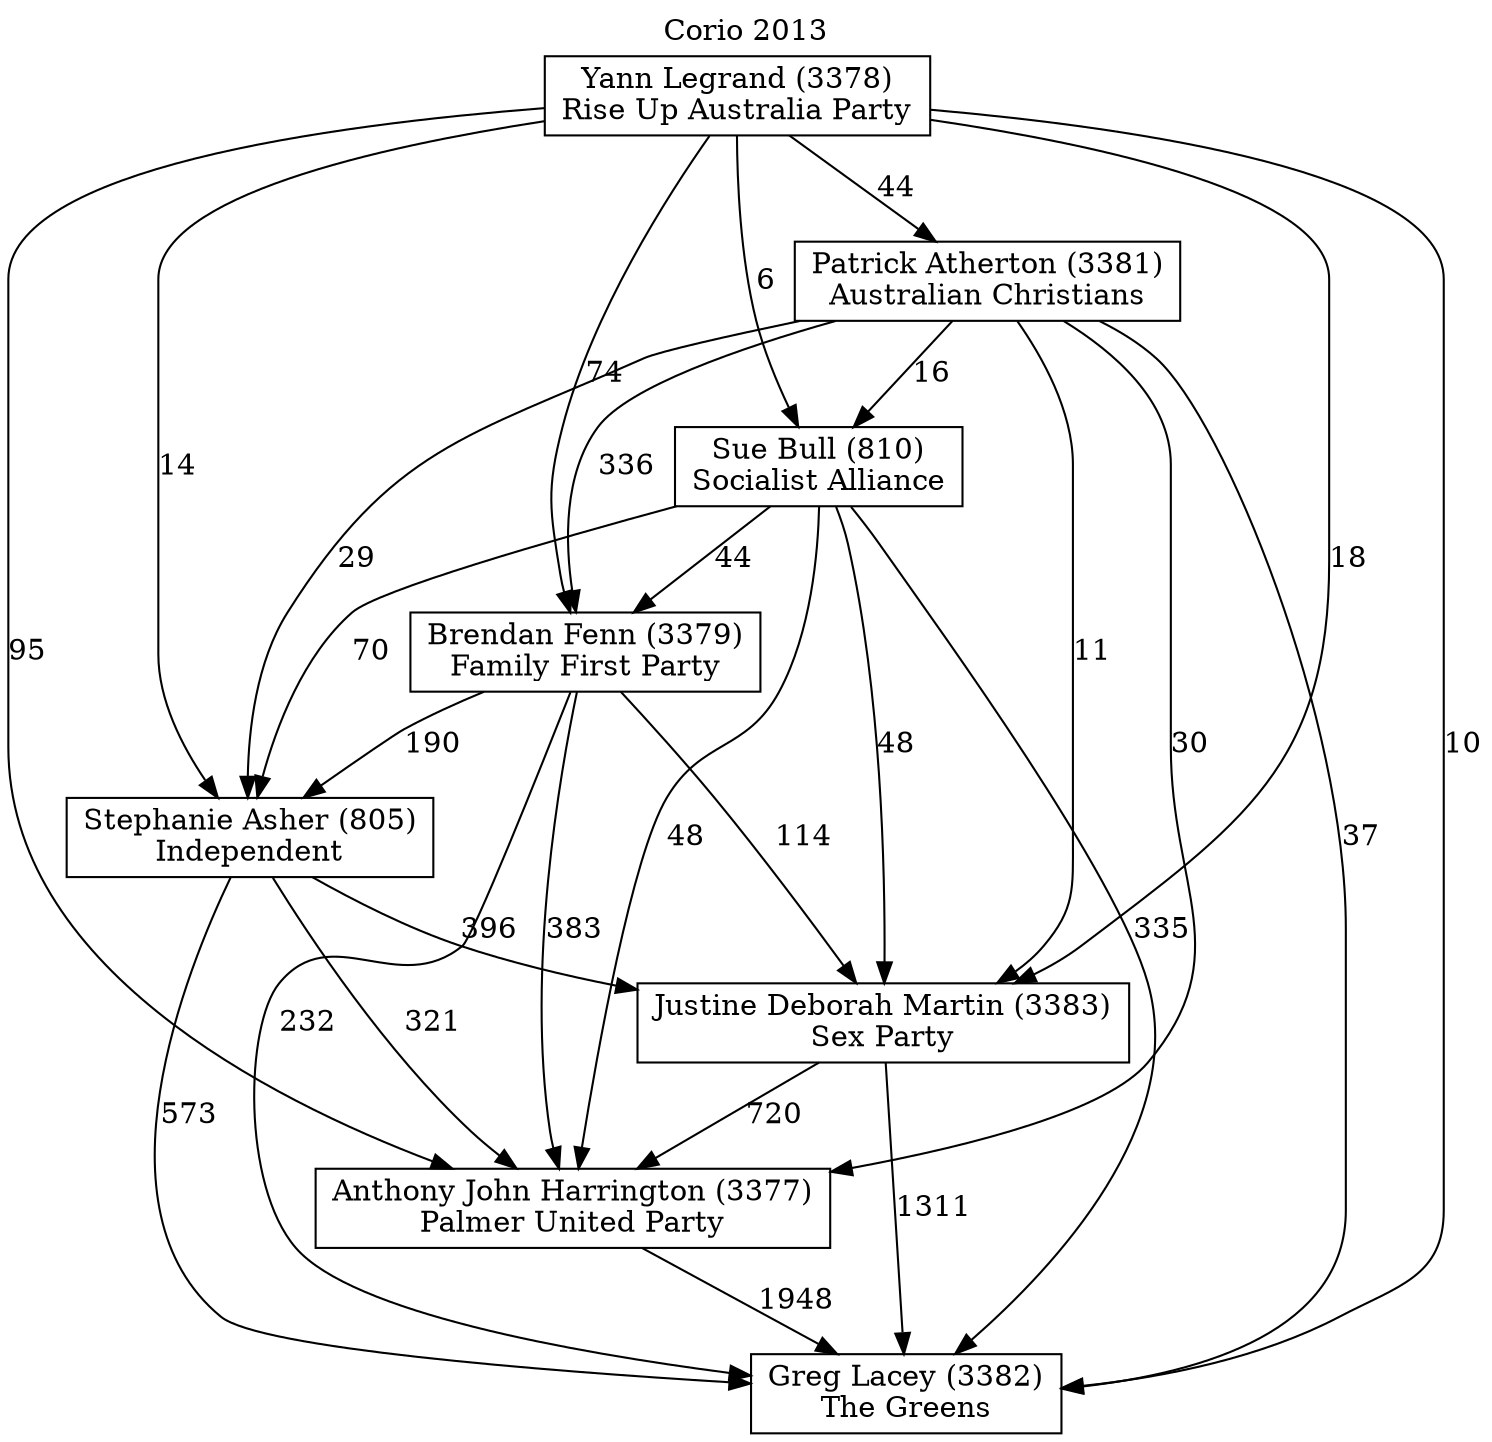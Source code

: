 // House preference flow
digraph "Greg Lacey (3382)_Corio_2013" {
	graph [label="Corio 2013" labelloc=t mclimit=10]
	node [shape=box]
	"Greg Lacey (3382)" [label="Greg Lacey (3382)
The Greens"]
	"Anthony John Harrington (3377)" [label="Anthony John Harrington (3377)
Palmer United Party"]
	"Justine Deborah Martin (3383)" [label="Justine Deborah Martin (3383)
Sex Party"]
	"Stephanie Asher (805)" [label="Stephanie Asher (805)
Independent"]
	"Brendan Fenn (3379)" [label="Brendan Fenn (3379)
Family First Party"]
	"Sue Bull (810)" [label="Sue Bull (810)
Socialist Alliance"]
	"Patrick Atherton (3381)" [label="Patrick Atherton (3381)
Australian Christians"]
	"Yann Legrand (3378)" [label="Yann Legrand (3378)
Rise Up Australia Party"]
	"Greg Lacey (3382)" [label="Greg Lacey (3382)
The Greens"]
	"Justine Deborah Martin (3383)" [label="Justine Deborah Martin (3383)
Sex Party"]
	"Stephanie Asher (805)" [label="Stephanie Asher (805)
Independent"]
	"Brendan Fenn (3379)" [label="Brendan Fenn (3379)
Family First Party"]
	"Sue Bull (810)" [label="Sue Bull (810)
Socialist Alliance"]
	"Patrick Atherton (3381)" [label="Patrick Atherton (3381)
Australian Christians"]
	"Yann Legrand (3378)" [label="Yann Legrand (3378)
Rise Up Australia Party"]
	"Greg Lacey (3382)" [label="Greg Lacey (3382)
The Greens"]
	"Stephanie Asher (805)" [label="Stephanie Asher (805)
Independent"]
	"Brendan Fenn (3379)" [label="Brendan Fenn (3379)
Family First Party"]
	"Sue Bull (810)" [label="Sue Bull (810)
Socialist Alliance"]
	"Patrick Atherton (3381)" [label="Patrick Atherton (3381)
Australian Christians"]
	"Yann Legrand (3378)" [label="Yann Legrand (3378)
Rise Up Australia Party"]
	"Greg Lacey (3382)" [label="Greg Lacey (3382)
The Greens"]
	"Brendan Fenn (3379)" [label="Brendan Fenn (3379)
Family First Party"]
	"Sue Bull (810)" [label="Sue Bull (810)
Socialist Alliance"]
	"Patrick Atherton (3381)" [label="Patrick Atherton (3381)
Australian Christians"]
	"Yann Legrand (3378)" [label="Yann Legrand (3378)
Rise Up Australia Party"]
	"Greg Lacey (3382)" [label="Greg Lacey (3382)
The Greens"]
	"Sue Bull (810)" [label="Sue Bull (810)
Socialist Alliance"]
	"Patrick Atherton (3381)" [label="Patrick Atherton (3381)
Australian Christians"]
	"Yann Legrand (3378)" [label="Yann Legrand (3378)
Rise Up Australia Party"]
	"Greg Lacey (3382)" [label="Greg Lacey (3382)
The Greens"]
	"Patrick Atherton (3381)" [label="Patrick Atherton (3381)
Australian Christians"]
	"Yann Legrand (3378)" [label="Yann Legrand (3378)
Rise Up Australia Party"]
	"Greg Lacey (3382)" [label="Greg Lacey (3382)
The Greens"]
	"Yann Legrand (3378)" [label="Yann Legrand (3378)
Rise Up Australia Party"]
	"Yann Legrand (3378)" [label="Yann Legrand (3378)
Rise Up Australia Party"]
	"Patrick Atherton (3381)" [label="Patrick Atherton (3381)
Australian Christians"]
	"Yann Legrand (3378)" [label="Yann Legrand (3378)
Rise Up Australia Party"]
	"Yann Legrand (3378)" [label="Yann Legrand (3378)
Rise Up Australia Party"]
	"Sue Bull (810)" [label="Sue Bull (810)
Socialist Alliance"]
	"Patrick Atherton (3381)" [label="Patrick Atherton (3381)
Australian Christians"]
	"Yann Legrand (3378)" [label="Yann Legrand (3378)
Rise Up Australia Party"]
	"Sue Bull (810)" [label="Sue Bull (810)
Socialist Alliance"]
	"Yann Legrand (3378)" [label="Yann Legrand (3378)
Rise Up Australia Party"]
	"Yann Legrand (3378)" [label="Yann Legrand (3378)
Rise Up Australia Party"]
	"Patrick Atherton (3381)" [label="Patrick Atherton (3381)
Australian Christians"]
	"Yann Legrand (3378)" [label="Yann Legrand (3378)
Rise Up Australia Party"]
	"Yann Legrand (3378)" [label="Yann Legrand (3378)
Rise Up Australia Party"]
	"Brendan Fenn (3379)" [label="Brendan Fenn (3379)
Family First Party"]
	"Sue Bull (810)" [label="Sue Bull (810)
Socialist Alliance"]
	"Patrick Atherton (3381)" [label="Patrick Atherton (3381)
Australian Christians"]
	"Yann Legrand (3378)" [label="Yann Legrand (3378)
Rise Up Australia Party"]
	"Brendan Fenn (3379)" [label="Brendan Fenn (3379)
Family First Party"]
	"Patrick Atherton (3381)" [label="Patrick Atherton (3381)
Australian Christians"]
	"Yann Legrand (3378)" [label="Yann Legrand (3378)
Rise Up Australia Party"]
	"Brendan Fenn (3379)" [label="Brendan Fenn (3379)
Family First Party"]
	"Yann Legrand (3378)" [label="Yann Legrand (3378)
Rise Up Australia Party"]
	"Yann Legrand (3378)" [label="Yann Legrand (3378)
Rise Up Australia Party"]
	"Patrick Atherton (3381)" [label="Patrick Atherton (3381)
Australian Christians"]
	"Yann Legrand (3378)" [label="Yann Legrand (3378)
Rise Up Australia Party"]
	"Yann Legrand (3378)" [label="Yann Legrand (3378)
Rise Up Australia Party"]
	"Sue Bull (810)" [label="Sue Bull (810)
Socialist Alliance"]
	"Patrick Atherton (3381)" [label="Patrick Atherton (3381)
Australian Christians"]
	"Yann Legrand (3378)" [label="Yann Legrand (3378)
Rise Up Australia Party"]
	"Sue Bull (810)" [label="Sue Bull (810)
Socialist Alliance"]
	"Yann Legrand (3378)" [label="Yann Legrand (3378)
Rise Up Australia Party"]
	"Yann Legrand (3378)" [label="Yann Legrand (3378)
Rise Up Australia Party"]
	"Patrick Atherton (3381)" [label="Patrick Atherton (3381)
Australian Christians"]
	"Yann Legrand (3378)" [label="Yann Legrand (3378)
Rise Up Australia Party"]
	"Yann Legrand (3378)" [label="Yann Legrand (3378)
Rise Up Australia Party"]
	"Stephanie Asher (805)" [label="Stephanie Asher (805)
Independent"]
	"Brendan Fenn (3379)" [label="Brendan Fenn (3379)
Family First Party"]
	"Sue Bull (810)" [label="Sue Bull (810)
Socialist Alliance"]
	"Patrick Atherton (3381)" [label="Patrick Atherton (3381)
Australian Christians"]
	"Yann Legrand (3378)" [label="Yann Legrand (3378)
Rise Up Australia Party"]
	"Stephanie Asher (805)" [label="Stephanie Asher (805)
Independent"]
	"Sue Bull (810)" [label="Sue Bull (810)
Socialist Alliance"]
	"Patrick Atherton (3381)" [label="Patrick Atherton (3381)
Australian Christians"]
	"Yann Legrand (3378)" [label="Yann Legrand (3378)
Rise Up Australia Party"]
	"Stephanie Asher (805)" [label="Stephanie Asher (805)
Independent"]
	"Patrick Atherton (3381)" [label="Patrick Atherton (3381)
Australian Christians"]
	"Yann Legrand (3378)" [label="Yann Legrand (3378)
Rise Up Australia Party"]
	"Stephanie Asher (805)" [label="Stephanie Asher (805)
Independent"]
	"Yann Legrand (3378)" [label="Yann Legrand (3378)
Rise Up Australia Party"]
	"Yann Legrand (3378)" [label="Yann Legrand (3378)
Rise Up Australia Party"]
	"Patrick Atherton (3381)" [label="Patrick Atherton (3381)
Australian Christians"]
	"Yann Legrand (3378)" [label="Yann Legrand (3378)
Rise Up Australia Party"]
	"Yann Legrand (3378)" [label="Yann Legrand (3378)
Rise Up Australia Party"]
	"Sue Bull (810)" [label="Sue Bull (810)
Socialist Alliance"]
	"Patrick Atherton (3381)" [label="Patrick Atherton (3381)
Australian Christians"]
	"Yann Legrand (3378)" [label="Yann Legrand (3378)
Rise Up Australia Party"]
	"Sue Bull (810)" [label="Sue Bull (810)
Socialist Alliance"]
	"Yann Legrand (3378)" [label="Yann Legrand (3378)
Rise Up Australia Party"]
	"Yann Legrand (3378)" [label="Yann Legrand (3378)
Rise Up Australia Party"]
	"Patrick Atherton (3381)" [label="Patrick Atherton (3381)
Australian Christians"]
	"Yann Legrand (3378)" [label="Yann Legrand (3378)
Rise Up Australia Party"]
	"Yann Legrand (3378)" [label="Yann Legrand (3378)
Rise Up Australia Party"]
	"Brendan Fenn (3379)" [label="Brendan Fenn (3379)
Family First Party"]
	"Sue Bull (810)" [label="Sue Bull (810)
Socialist Alliance"]
	"Patrick Atherton (3381)" [label="Patrick Atherton (3381)
Australian Christians"]
	"Yann Legrand (3378)" [label="Yann Legrand (3378)
Rise Up Australia Party"]
	"Brendan Fenn (3379)" [label="Brendan Fenn (3379)
Family First Party"]
	"Patrick Atherton (3381)" [label="Patrick Atherton (3381)
Australian Christians"]
	"Yann Legrand (3378)" [label="Yann Legrand (3378)
Rise Up Australia Party"]
	"Brendan Fenn (3379)" [label="Brendan Fenn (3379)
Family First Party"]
	"Yann Legrand (3378)" [label="Yann Legrand (3378)
Rise Up Australia Party"]
	"Yann Legrand (3378)" [label="Yann Legrand (3378)
Rise Up Australia Party"]
	"Patrick Atherton (3381)" [label="Patrick Atherton (3381)
Australian Christians"]
	"Yann Legrand (3378)" [label="Yann Legrand (3378)
Rise Up Australia Party"]
	"Yann Legrand (3378)" [label="Yann Legrand (3378)
Rise Up Australia Party"]
	"Sue Bull (810)" [label="Sue Bull (810)
Socialist Alliance"]
	"Patrick Atherton (3381)" [label="Patrick Atherton (3381)
Australian Christians"]
	"Yann Legrand (3378)" [label="Yann Legrand (3378)
Rise Up Australia Party"]
	"Sue Bull (810)" [label="Sue Bull (810)
Socialist Alliance"]
	"Yann Legrand (3378)" [label="Yann Legrand (3378)
Rise Up Australia Party"]
	"Yann Legrand (3378)" [label="Yann Legrand (3378)
Rise Up Australia Party"]
	"Patrick Atherton (3381)" [label="Patrick Atherton (3381)
Australian Christians"]
	"Yann Legrand (3378)" [label="Yann Legrand (3378)
Rise Up Australia Party"]
	"Yann Legrand (3378)" [label="Yann Legrand (3378)
Rise Up Australia Party"]
	"Justine Deborah Martin (3383)" [label="Justine Deborah Martin (3383)
Sex Party"]
	"Stephanie Asher (805)" [label="Stephanie Asher (805)
Independent"]
	"Brendan Fenn (3379)" [label="Brendan Fenn (3379)
Family First Party"]
	"Sue Bull (810)" [label="Sue Bull (810)
Socialist Alliance"]
	"Patrick Atherton (3381)" [label="Patrick Atherton (3381)
Australian Christians"]
	"Yann Legrand (3378)" [label="Yann Legrand (3378)
Rise Up Australia Party"]
	"Justine Deborah Martin (3383)" [label="Justine Deborah Martin (3383)
Sex Party"]
	"Brendan Fenn (3379)" [label="Brendan Fenn (3379)
Family First Party"]
	"Sue Bull (810)" [label="Sue Bull (810)
Socialist Alliance"]
	"Patrick Atherton (3381)" [label="Patrick Atherton (3381)
Australian Christians"]
	"Yann Legrand (3378)" [label="Yann Legrand (3378)
Rise Up Australia Party"]
	"Justine Deborah Martin (3383)" [label="Justine Deborah Martin (3383)
Sex Party"]
	"Sue Bull (810)" [label="Sue Bull (810)
Socialist Alliance"]
	"Patrick Atherton (3381)" [label="Patrick Atherton (3381)
Australian Christians"]
	"Yann Legrand (3378)" [label="Yann Legrand (3378)
Rise Up Australia Party"]
	"Justine Deborah Martin (3383)" [label="Justine Deborah Martin (3383)
Sex Party"]
	"Patrick Atherton (3381)" [label="Patrick Atherton (3381)
Australian Christians"]
	"Yann Legrand (3378)" [label="Yann Legrand (3378)
Rise Up Australia Party"]
	"Justine Deborah Martin (3383)" [label="Justine Deborah Martin (3383)
Sex Party"]
	"Yann Legrand (3378)" [label="Yann Legrand (3378)
Rise Up Australia Party"]
	"Yann Legrand (3378)" [label="Yann Legrand (3378)
Rise Up Australia Party"]
	"Patrick Atherton (3381)" [label="Patrick Atherton (3381)
Australian Christians"]
	"Yann Legrand (3378)" [label="Yann Legrand (3378)
Rise Up Australia Party"]
	"Yann Legrand (3378)" [label="Yann Legrand (3378)
Rise Up Australia Party"]
	"Sue Bull (810)" [label="Sue Bull (810)
Socialist Alliance"]
	"Patrick Atherton (3381)" [label="Patrick Atherton (3381)
Australian Christians"]
	"Yann Legrand (3378)" [label="Yann Legrand (3378)
Rise Up Australia Party"]
	"Sue Bull (810)" [label="Sue Bull (810)
Socialist Alliance"]
	"Yann Legrand (3378)" [label="Yann Legrand (3378)
Rise Up Australia Party"]
	"Yann Legrand (3378)" [label="Yann Legrand (3378)
Rise Up Australia Party"]
	"Patrick Atherton (3381)" [label="Patrick Atherton (3381)
Australian Christians"]
	"Yann Legrand (3378)" [label="Yann Legrand (3378)
Rise Up Australia Party"]
	"Yann Legrand (3378)" [label="Yann Legrand (3378)
Rise Up Australia Party"]
	"Brendan Fenn (3379)" [label="Brendan Fenn (3379)
Family First Party"]
	"Sue Bull (810)" [label="Sue Bull (810)
Socialist Alliance"]
	"Patrick Atherton (3381)" [label="Patrick Atherton (3381)
Australian Christians"]
	"Yann Legrand (3378)" [label="Yann Legrand (3378)
Rise Up Australia Party"]
	"Brendan Fenn (3379)" [label="Brendan Fenn (3379)
Family First Party"]
	"Patrick Atherton (3381)" [label="Patrick Atherton (3381)
Australian Christians"]
	"Yann Legrand (3378)" [label="Yann Legrand (3378)
Rise Up Australia Party"]
	"Brendan Fenn (3379)" [label="Brendan Fenn (3379)
Family First Party"]
	"Yann Legrand (3378)" [label="Yann Legrand (3378)
Rise Up Australia Party"]
	"Yann Legrand (3378)" [label="Yann Legrand (3378)
Rise Up Australia Party"]
	"Patrick Atherton (3381)" [label="Patrick Atherton (3381)
Australian Christians"]
	"Yann Legrand (3378)" [label="Yann Legrand (3378)
Rise Up Australia Party"]
	"Yann Legrand (3378)" [label="Yann Legrand (3378)
Rise Up Australia Party"]
	"Sue Bull (810)" [label="Sue Bull (810)
Socialist Alliance"]
	"Patrick Atherton (3381)" [label="Patrick Atherton (3381)
Australian Christians"]
	"Yann Legrand (3378)" [label="Yann Legrand (3378)
Rise Up Australia Party"]
	"Sue Bull (810)" [label="Sue Bull (810)
Socialist Alliance"]
	"Yann Legrand (3378)" [label="Yann Legrand (3378)
Rise Up Australia Party"]
	"Yann Legrand (3378)" [label="Yann Legrand (3378)
Rise Up Australia Party"]
	"Patrick Atherton (3381)" [label="Patrick Atherton (3381)
Australian Christians"]
	"Yann Legrand (3378)" [label="Yann Legrand (3378)
Rise Up Australia Party"]
	"Yann Legrand (3378)" [label="Yann Legrand (3378)
Rise Up Australia Party"]
	"Stephanie Asher (805)" [label="Stephanie Asher (805)
Independent"]
	"Brendan Fenn (3379)" [label="Brendan Fenn (3379)
Family First Party"]
	"Sue Bull (810)" [label="Sue Bull (810)
Socialist Alliance"]
	"Patrick Atherton (3381)" [label="Patrick Atherton (3381)
Australian Christians"]
	"Yann Legrand (3378)" [label="Yann Legrand (3378)
Rise Up Australia Party"]
	"Stephanie Asher (805)" [label="Stephanie Asher (805)
Independent"]
	"Sue Bull (810)" [label="Sue Bull (810)
Socialist Alliance"]
	"Patrick Atherton (3381)" [label="Patrick Atherton (3381)
Australian Christians"]
	"Yann Legrand (3378)" [label="Yann Legrand (3378)
Rise Up Australia Party"]
	"Stephanie Asher (805)" [label="Stephanie Asher (805)
Independent"]
	"Patrick Atherton (3381)" [label="Patrick Atherton (3381)
Australian Christians"]
	"Yann Legrand (3378)" [label="Yann Legrand (3378)
Rise Up Australia Party"]
	"Stephanie Asher (805)" [label="Stephanie Asher (805)
Independent"]
	"Yann Legrand (3378)" [label="Yann Legrand (3378)
Rise Up Australia Party"]
	"Yann Legrand (3378)" [label="Yann Legrand (3378)
Rise Up Australia Party"]
	"Patrick Atherton (3381)" [label="Patrick Atherton (3381)
Australian Christians"]
	"Yann Legrand (3378)" [label="Yann Legrand (3378)
Rise Up Australia Party"]
	"Yann Legrand (3378)" [label="Yann Legrand (3378)
Rise Up Australia Party"]
	"Sue Bull (810)" [label="Sue Bull (810)
Socialist Alliance"]
	"Patrick Atherton (3381)" [label="Patrick Atherton (3381)
Australian Christians"]
	"Yann Legrand (3378)" [label="Yann Legrand (3378)
Rise Up Australia Party"]
	"Sue Bull (810)" [label="Sue Bull (810)
Socialist Alliance"]
	"Yann Legrand (3378)" [label="Yann Legrand (3378)
Rise Up Australia Party"]
	"Yann Legrand (3378)" [label="Yann Legrand (3378)
Rise Up Australia Party"]
	"Patrick Atherton (3381)" [label="Patrick Atherton (3381)
Australian Christians"]
	"Yann Legrand (3378)" [label="Yann Legrand (3378)
Rise Up Australia Party"]
	"Yann Legrand (3378)" [label="Yann Legrand (3378)
Rise Up Australia Party"]
	"Brendan Fenn (3379)" [label="Brendan Fenn (3379)
Family First Party"]
	"Sue Bull (810)" [label="Sue Bull (810)
Socialist Alliance"]
	"Patrick Atherton (3381)" [label="Patrick Atherton (3381)
Australian Christians"]
	"Yann Legrand (3378)" [label="Yann Legrand (3378)
Rise Up Australia Party"]
	"Brendan Fenn (3379)" [label="Brendan Fenn (3379)
Family First Party"]
	"Patrick Atherton (3381)" [label="Patrick Atherton (3381)
Australian Christians"]
	"Yann Legrand (3378)" [label="Yann Legrand (3378)
Rise Up Australia Party"]
	"Brendan Fenn (3379)" [label="Brendan Fenn (3379)
Family First Party"]
	"Yann Legrand (3378)" [label="Yann Legrand (3378)
Rise Up Australia Party"]
	"Yann Legrand (3378)" [label="Yann Legrand (3378)
Rise Up Australia Party"]
	"Patrick Atherton (3381)" [label="Patrick Atherton (3381)
Australian Christians"]
	"Yann Legrand (3378)" [label="Yann Legrand (3378)
Rise Up Australia Party"]
	"Yann Legrand (3378)" [label="Yann Legrand (3378)
Rise Up Australia Party"]
	"Sue Bull (810)" [label="Sue Bull (810)
Socialist Alliance"]
	"Patrick Atherton (3381)" [label="Patrick Atherton (3381)
Australian Christians"]
	"Yann Legrand (3378)" [label="Yann Legrand (3378)
Rise Up Australia Party"]
	"Sue Bull (810)" [label="Sue Bull (810)
Socialist Alliance"]
	"Yann Legrand (3378)" [label="Yann Legrand (3378)
Rise Up Australia Party"]
	"Yann Legrand (3378)" [label="Yann Legrand (3378)
Rise Up Australia Party"]
	"Patrick Atherton (3381)" [label="Patrick Atherton (3381)
Australian Christians"]
	"Yann Legrand (3378)" [label="Yann Legrand (3378)
Rise Up Australia Party"]
	"Yann Legrand (3378)" [label="Yann Legrand (3378)
Rise Up Australia Party"]
	"Anthony John Harrington (3377)" [label="Anthony John Harrington (3377)
Palmer United Party"]
	"Justine Deborah Martin (3383)" [label="Justine Deborah Martin (3383)
Sex Party"]
	"Stephanie Asher (805)" [label="Stephanie Asher (805)
Independent"]
	"Brendan Fenn (3379)" [label="Brendan Fenn (3379)
Family First Party"]
	"Sue Bull (810)" [label="Sue Bull (810)
Socialist Alliance"]
	"Patrick Atherton (3381)" [label="Patrick Atherton (3381)
Australian Christians"]
	"Yann Legrand (3378)" [label="Yann Legrand (3378)
Rise Up Australia Party"]
	"Anthony John Harrington (3377)" [label="Anthony John Harrington (3377)
Palmer United Party"]
	"Stephanie Asher (805)" [label="Stephanie Asher (805)
Independent"]
	"Brendan Fenn (3379)" [label="Brendan Fenn (3379)
Family First Party"]
	"Sue Bull (810)" [label="Sue Bull (810)
Socialist Alliance"]
	"Patrick Atherton (3381)" [label="Patrick Atherton (3381)
Australian Christians"]
	"Yann Legrand (3378)" [label="Yann Legrand (3378)
Rise Up Australia Party"]
	"Anthony John Harrington (3377)" [label="Anthony John Harrington (3377)
Palmer United Party"]
	"Brendan Fenn (3379)" [label="Brendan Fenn (3379)
Family First Party"]
	"Sue Bull (810)" [label="Sue Bull (810)
Socialist Alliance"]
	"Patrick Atherton (3381)" [label="Patrick Atherton (3381)
Australian Christians"]
	"Yann Legrand (3378)" [label="Yann Legrand (3378)
Rise Up Australia Party"]
	"Anthony John Harrington (3377)" [label="Anthony John Harrington (3377)
Palmer United Party"]
	"Sue Bull (810)" [label="Sue Bull (810)
Socialist Alliance"]
	"Patrick Atherton (3381)" [label="Patrick Atherton (3381)
Australian Christians"]
	"Yann Legrand (3378)" [label="Yann Legrand (3378)
Rise Up Australia Party"]
	"Anthony John Harrington (3377)" [label="Anthony John Harrington (3377)
Palmer United Party"]
	"Patrick Atherton (3381)" [label="Patrick Atherton (3381)
Australian Christians"]
	"Yann Legrand (3378)" [label="Yann Legrand (3378)
Rise Up Australia Party"]
	"Anthony John Harrington (3377)" [label="Anthony John Harrington (3377)
Palmer United Party"]
	"Yann Legrand (3378)" [label="Yann Legrand (3378)
Rise Up Australia Party"]
	"Yann Legrand (3378)" [label="Yann Legrand (3378)
Rise Up Australia Party"]
	"Patrick Atherton (3381)" [label="Patrick Atherton (3381)
Australian Christians"]
	"Yann Legrand (3378)" [label="Yann Legrand (3378)
Rise Up Australia Party"]
	"Yann Legrand (3378)" [label="Yann Legrand (3378)
Rise Up Australia Party"]
	"Sue Bull (810)" [label="Sue Bull (810)
Socialist Alliance"]
	"Patrick Atherton (3381)" [label="Patrick Atherton (3381)
Australian Christians"]
	"Yann Legrand (3378)" [label="Yann Legrand (3378)
Rise Up Australia Party"]
	"Sue Bull (810)" [label="Sue Bull (810)
Socialist Alliance"]
	"Yann Legrand (3378)" [label="Yann Legrand (3378)
Rise Up Australia Party"]
	"Yann Legrand (3378)" [label="Yann Legrand (3378)
Rise Up Australia Party"]
	"Patrick Atherton (3381)" [label="Patrick Atherton (3381)
Australian Christians"]
	"Yann Legrand (3378)" [label="Yann Legrand (3378)
Rise Up Australia Party"]
	"Yann Legrand (3378)" [label="Yann Legrand (3378)
Rise Up Australia Party"]
	"Brendan Fenn (3379)" [label="Brendan Fenn (3379)
Family First Party"]
	"Sue Bull (810)" [label="Sue Bull (810)
Socialist Alliance"]
	"Patrick Atherton (3381)" [label="Patrick Atherton (3381)
Australian Christians"]
	"Yann Legrand (3378)" [label="Yann Legrand (3378)
Rise Up Australia Party"]
	"Brendan Fenn (3379)" [label="Brendan Fenn (3379)
Family First Party"]
	"Patrick Atherton (3381)" [label="Patrick Atherton (3381)
Australian Christians"]
	"Yann Legrand (3378)" [label="Yann Legrand (3378)
Rise Up Australia Party"]
	"Brendan Fenn (3379)" [label="Brendan Fenn (3379)
Family First Party"]
	"Yann Legrand (3378)" [label="Yann Legrand (3378)
Rise Up Australia Party"]
	"Yann Legrand (3378)" [label="Yann Legrand (3378)
Rise Up Australia Party"]
	"Patrick Atherton (3381)" [label="Patrick Atherton (3381)
Australian Christians"]
	"Yann Legrand (3378)" [label="Yann Legrand (3378)
Rise Up Australia Party"]
	"Yann Legrand (3378)" [label="Yann Legrand (3378)
Rise Up Australia Party"]
	"Sue Bull (810)" [label="Sue Bull (810)
Socialist Alliance"]
	"Patrick Atherton (3381)" [label="Patrick Atherton (3381)
Australian Christians"]
	"Yann Legrand (3378)" [label="Yann Legrand (3378)
Rise Up Australia Party"]
	"Sue Bull (810)" [label="Sue Bull (810)
Socialist Alliance"]
	"Yann Legrand (3378)" [label="Yann Legrand (3378)
Rise Up Australia Party"]
	"Yann Legrand (3378)" [label="Yann Legrand (3378)
Rise Up Australia Party"]
	"Patrick Atherton (3381)" [label="Patrick Atherton (3381)
Australian Christians"]
	"Yann Legrand (3378)" [label="Yann Legrand (3378)
Rise Up Australia Party"]
	"Yann Legrand (3378)" [label="Yann Legrand (3378)
Rise Up Australia Party"]
	"Stephanie Asher (805)" [label="Stephanie Asher (805)
Independent"]
	"Brendan Fenn (3379)" [label="Brendan Fenn (3379)
Family First Party"]
	"Sue Bull (810)" [label="Sue Bull (810)
Socialist Alliance"]
	"Patrick Atherton (3381)" [label="Patrick Atherton (3381)
Australian Christians"]
	"Yann Legrand (3378)" [label="Yann Legrand (3378)
Rise Up Australia Party"]
	"Stephanie Asher (805)" [label="Stephanie Asher (805)
Independent"]
	"Sue Bull (810)" [label="Sue Bull (810)
Socialist Alliance"]
	"Patrick Atherton (3381)" [label="Patrick Atherton (3381)
Australian Christians"]
	"Yann Legrand (3378)" [label="Yann Legrand (3378)
Rise Up Australia Party"]
	"Stephanie Asher (805)" [label="Stephanie Asher (805)
Independent"]
	"Patrick Atherton (3381)" [label="Patrick Atherton (3381)
Australian Christians"]
	"Yann Legrand (3378)" [label="Yann Legrand (3378)
Rise Up Australia Party"]
	"Stephanie Asher (805)" [label="Stephanie Asher (805)
Independent"]
	"Yann Legrand (3378)" [label="Yann Legrand (3378)
Rise Up Australia Party"]
	"Yann Legrand (3378)" [label="Yann Legrand (3378)
Rise Up Australia Party"]
	"Patrick Atherton (3381)" [label="Patrick Atherton (3381)
Australian Christians"]
	"Yann Legrand (3378)" [label="Yann Legrand (3378)
Rise Up Australia Party"]
	"Yann Legrand (3378)" [label="Yann Legrand (3378)
Rise Up Australia Party"]
	"Sue Bull (810)" [label="Sue Bull (810)
Socialist Alliance"]
	"Patrick Atherton (3381)" [label="Patrick Atherton (3381)
Australian Christians"]
	"Yann Legrand (3378)" [label="Yann Legrand (3378)
Rise Up Australia Party"]
	"Sue Bull (810)" [label="Sue Bull (810)
Socialist Alliance"]
	"Yann Legrand (3378)" [label="Yann Legrand (3378)
Rise Up Australia Party"]
	"Yann Legrand (3378)" [label="Yann Legrand (3378)
Rise Up Australia Party"]
	"Patrick Atherton (3381)" [label="Patrick Atherton (3381)
Australian Christians"]
	"Yann Legrand (3378)" [label="Yann Legrand (3378)
Rise Up Australia Party"]
	"Yann Legrand (3378)" [label="Yann Legrand (3378)
Rise Up Australia Party"]
	"Brendan Fenn (3379)" [label="Brendan Fenn (3379)
Family First Party"]
	"Sue Bull (810)" [label="Sue Bull (810)
Socialist Alliance"]
	"Patrick Atherton (3381)" [label="Patrick Atherton (3381)
Australian Christians"]
	"Yann Legrand (3378)" [label="Yann Legrand (3378)
Rise Up Australia Party"]
	"Brendan Fenn (3379)" [label="Brendan Fenn (3379)
Family First Party"]
	"Patrick Atherton (3381)" [label="Patrick Atherton (3381)
Australian Christians"]
	"Yann Legrand (3378)" [label="Yann Legrand (3378)
Rise Up Australia Party"]
	"Brendan Fenn (3379)" [label="Brendan Fenn (3379)
Family First Party"]
	"Yann Legrand (3378)" [label="Yann Legrand (3378)
Rise Up Australia Party"]
	"Yann Legrand (3378)" [label="Yann Legrand (3378)
Rise Up Australia Party"]
	"Patrick Atherton (3381)" [label="Patrick Atherton (3381)
Australian Christians"]
	"Yann Legrand (3378)" [label="Yann Legrand (3378)
Rise Up Australia Party"]
	"Yann Legrand (3378)" [label="Yann Legrand (3378)
Rise Up Australia Party"]
	"Sue Bull (810)" [label="Sue Bull (810)
Socialist Alliance"]
	"Patrick Atherton (3381)" [label="Patrick Atherton (3381)
Australian Christians"]
	"Yann Legrand (3378)" [label="Yann Legrand (3378)
Rise Up Australia Party"]
	"Sue Bull (810)" [label="Sue Bull (810)
Socialist Alliance"]
	"Yann Legrand (3378)" [label="Yann Legrand (3378)
Rise Up Australia Party"]
	"Yann Legrand (3378)" [label="Yann Legrand (3378)
Rise Up Australia Party"]
	"Patrick Atherton (3381)" [label="Patrick Atherton (3381)
Australian Christians"]
	"Yann Legrand (3378)" [label="Yann Legrand (3378)
Rise Up Australia Party"]
	"Yann Legrand (3378)" [label="Yann Legrand (3378)
Rise Up Australia Party"]
	"Justine Deborah Martin (3383)" [label="Justine Deborah Martin (3383)
Sex Party"]
	"Stephanie Asher (805)" [label="Stephanie Asher (805)
Independent"]
	"Brendan Fenn (3379)" [label="Brendan Fenn (3379)
Family First Party"]
	"Sue Bull (810)" [label="Sue Bull (810)
Socialist Alliance"]
	"Patrick Atherton (3381)" [label="Patrick Atherton (3381)
Australian Christians"]
	"Yann Legrand (3378)" [label="Yann Legrand (3378)
Rise Up Australia Party"]
	"Justine Deborah Martin (3383)" [label="Justine Deborah Martin (3383)
Sex Party"]
	"Brendan Fenn (3379)" [label="Brendan Fenn (3379)
Family First Party"]
	"Sue Bull (810)" [label="Sue Bull (810)
Socialist Alliance"]
	"Patrick Atherton (3381)" [label="Patrick Atherton (3381)
Australian Christians"]
	"Yann Legrand (3378)" [label="Yann Legrand (3378)
Rise Up Australia Party"]
	"Justine Deborah Martin (3383)" [label="Justine Deborah Martin (3383)
Sex Party"]
	"Sue Bull (810)" [label="Sue Bull (810)
Socialist Alliance"]
	"Patrick Atherton (3381)" [label="Patrick Atherton (3381)
Australian Christians"]
	"Yann Legrand (3378)" [label="Yann Legrand (3378)
Rise Up Australia Party"]
	"Justine Deborah Martin (3383)" [label="Justine Deborah Martin (3383)
Sex Party"]
	"Patrick Atherton (3381)" [label="Patrick Atherton (3381)
Australian Christians"]
	"Yann Legrand (3378)" [label="Yann Legrand (3378)
Rise Up Australia Party"]
	"Justine Deborah Martin (3383)" [label="Justine Deborah Martin (3383)
Sex Party"]
	"Yann Legrand (3378)" [label="Yann Legrand (3378)
Rise Up Australia Party"]
	"Yann Legrand (3378)" [label="Yann Legrand (3378)
Rise Up Australia Party"]
	"Patrick Atherton (3381)" [label="Patrick Atherton (3381)
Australian Christians"]
	"Yann Legrand (3378)" [label="Yann Legrand (3378)
Rise Up Australia Party"]
	"Yann Legrand (3378)" [label="Yann Legrand (3378)
Rise Up Australia Party"]
	"Sue Bull (810)" [label="Sue Bull (810)
Socialist Alliance"]
	"Patrick Atherton (3381)" [label="Patrick Atherton (3381)
Australian Christians"]
	"Yann Legrand (3378)" [label="Yann Legrand (3378)
Rise Up Australia Party"]
	"Sue Bull (810)" [label="Sue Bull (810)
Socialist Alliance"]
	"Yann Legrand (3378)" [label="Yann Legrand (3378)
Rise Up Australia Party"]
	"Yann Legrand (3378)" [label="Yann Legrand (3378)
Rise Up Australia Party"]
	"Patrick Atherton (3381)" [label="Patrick Atherton (3381)
Australian Christians"]
	"Yann Legrand (3378)" [label="Yann Legrand (3378)
Rise Up Australia Party"]
	"Yann Legrand (3378)" [label="Yann Legrand (3378)
Rise Up Australia Party"]
	"Brendan Fenn (3379)" [label="Brendan Fenn (3379)
Family First Party"]
	"Sue Bull (810)" [label="Sue Bull (810)
Socialist Alliance"]
	"Patrick Atherton (3381)" [label="Patrick Atherton (3381)
Australian Christians"]
	"Yann Legrand (3378)" [label="Yann Legrand (3378)
Rise Up Australia Party"]
	"Brendan Fenn (3379)" [label="Brendan Fenn (3379)
Family First Party"]
	"Patrick Atherton (3381)" [label="Patrick Atherton (3381)
Australian Christians"]
	"Yann Legrand (3378)" [label="Yann Legrand (3378)
Rise Up Australia Party"]
	"Brendan Fenn (3379)" [label="Brendan Fenn (3379)
Family First Party"]
	"Yann Legrand (3378)" [label="Yann Legrand (3378)
Rise Up Australia Party"]
	"Yann Legrand (3378)" [label="Yann Legrand (3378)
Rise Up Australia Party"]
	"Patrick Atherton (3381)" [label="Patrick Atherton (3381)
Australian Christians"]
	"Yann Legrand (3378)" [label="Yann Legrand (3378)
Rise Up Australia Party"]
	"Yann Legrand (3378)" [label="Yann Legrand (3378)
Rise Up Australia Party"]
	"Sue Bull (810)" [label="Sue Bull (810)
Socialist Alliance"]
	"Patrick Atherton (3381)" [label="Patrick Atherton (3381)
Australian Christians"]
	"Yann Legrand (3378)" [label="Yann Legrand (3378)
Rise Up Australia Party"]
	"Sue Bull (810)" [label="Sue Bull (810)
Socialist Alliance"]
	"Yann Legrand (3378)" [label="Yann Legrand (3378)
Rise Up Australia Party"]
	"Yann Legrand (3378)" [label="Yann Legrand (3378)
Rise Up Australia Party"]
	"Patrick Atherton (3381)" [label="Patrick Atherton (3381)
Australian Christians"]
	"Yann Legrand (3378)" [label="Yann Legrand (3378)
Rise Up Australia Party"]
	"Yann Legrand (3378)" [label="Yann Legrand (3378)
Rise Up Australia Party"]
	"Stephanie Asher (805)" [label="Stephanie Asher (805)
Independent"]
	"Brendan Fenn (3379)" [label="Brendan Fenn (3379)
Family First Party"]
	"Sue Bull (810)" [label="Sue Bull (810)
Socialist Alliance"]
	"Patrick Atherton (3381)" [label="Patrick Atherton (3381)
Australian Christians"]
	"Yann Legrand (3378)" [label="Yann Legrand (3378)
Rise Up Australia Party"]
	"Stephanie Asher (805)" [label="Stephanie Asher (805)
Independent"]
	"Sue Bull (810)" [label="Sue Bull (810)
Socialist Alliance"]
	"Patrick Atherton (3381)" [label="Patrick Atherton (3381)
Australian Christians"]
	"Yann Legrand (3378)" [label="Yann Legrand (3378)
Rise Up Australia Party"]
	"Stephanie Asher (805)" [label="Stephanie Asher (805)
Independent"]
	"Patrick Atherton (3381)" [label="Patrick Atherton (3381)
Australian Christians"]
	"Yann Legrand (3378)" [label="Yann Legrand (3378)
Rise Up Australia Party"]
	"Stephanie Asher (805)" [label="Stephanie Asher (805)
Independent"]
	"Yann Legrand (3378)" [label="Yann Legrand (3378)
Rise Up Australia Party"]
	"Yann Legrand (3378)" [label="Yann Legrand (3378)
Rise Up Australia Party"]
	"Patrick Atherton (3381)" [label="Patrick Atherton (3381)
Australian Christians"]
	"Yann Legrand (3378)" [label="Yann Legrand (3378)
Rise Up Australia Party"]
	"Yann Legrand (3378)" [label="Yann Legrand (3378)
Rise Up Australia Party"]
	"Sue Bull (810)" [label="Sue Bull (810)
Socialist Alliance"]
	"Patrick Atherton (3381)" [label="Patrick Atherton (3381)
Australian Christians"]
	"Yann Legrand (3378)" [label="Yann Legrand (3378)
Rise Up Australia Party"]
	"Sue Bull (810)" [label="Sue Bull (810)
Socialist Alliance"]
	"Yann Legrand (3378)" [label="Yann Legrand (3378)
Rise Up Australia Party"]
	"Yann Legrand (3378)" [label="Yann Legrand (3378)
Rise Up Australia Party"]
	"Patrick Atherton (3381)" [label="Patrick Atherton (3381)
Australian Christians"]
	"Yann Legrand (3378)" [label="Yann Legrand (3378)
Rise Up Australia Party"]
	"Yann Legrand (3378)" [label="Yann Legrand (3378)
Rise Up Australia Party"]
	"Brendan Fenn (3379)" [label="Brendan Fenn (3379)
Family First Party"]
	"Sue Bull (810)" [label="Sue Bull (810)
Socialist Alliance"]
	"Patrick Atherton (3381)" [label="Patrick Atherton (3381)
Australian Christians"]
	"Yann Legrand (3378)" [label="Yann Legrand (3378)
Rise Up Australia Party"]
	"Brendan Fenn (3379)" [label="Brendan Fenn (3379)
Family First Party"]
	"Patrick Atherton (3381)" [label="Patrick Atherton (3381)
Australian Christians"]
	"Yann Legrand (3378)" [label="Yann Legrand (3378)
Rise Up Australia Party"]
	"Brendan Fenn (3379)" [label="Brendan Fenn (3379)
Family First Party"]
	"Yann Legrand (3378)" [label="Yann Legrand (3378)
Rise Up Australia Party"]
	"Yann Legrand (3378)" [label="Yann Legrand (3378)
Rise Up Australia Party"]
	"Patrick Atherton (3381)" [label="Patrick Atherton (3381)
Australian Christians"]
	"Yann Legrand (3378)" [label="Yann Legrand (3378)
Rise Up Australia Party"]
	"Yann Legrand (3378)" [label="Yann Legrand (3378)
Rise Up Australia Party"]
	"Sue Bull (810)" [label="Sue Bull (810)
Socialist Alliance"]
	"Patrick Atherton (3381)" [label="Patrick Atherton (3381)
Australian Christians"]
	"Yann Legrand (3378)" [label="Yann Legrand (3378)
Rise Up Australia Party"]
	"Sue Bull (810)" [label="Sue Bull (810)
Socialist Alliance"]
	"Yann Legrand (3378)" [label="Yann Legrand (3378)
Rise Up Australia Party"]
	"Yann Legrand (3378)" [label="Yann Legrand (3378)
Rise Up Australia Party"]
	"Patrick Atherton (3381)" [label="Patrick Atherton (3381)
Australian Christians"]
	"Yann Legrand (3378)" [label="Yann Legrand (3378)
Rise Up Australia Party"]
	"Yann Legrand (3378)" [label="Yann Legrand (3378)
Rise Up Australia Party"]
	"Anthony John Harrington (3377)" -> "Greg Lacey (3382)" [label=1948]
	"Justine Deborah Martin (3383)" -> "Anthony John Harrington (3377)" [label=720]
	"Stephanie Asher (805)" -> "Justine Deborah Martin (3383)" [label=396]
	"Brendan Fenn (3379)" -> "Stephanie Asher (805)" [label=190]
	"Sue Bull (810)" -> "Brendan Fenn (3379)" [label=44]
	"Patrick Atherton (3381)" -> "Sue Bull (810)" [label=16]
	"Yann Legrand (3378)" -> "Patrick Atherton (3381)" [label=44]
	"Justine Deborah Martin (3383)" -> "Greg Lacey (3382)" [label=1311]
	"Stephanie Asher (805)" -> "Greg Lacey (3382)" [label=573]
	"Brendan Fenn (3379)" -> "Greg Lacey (3382)" [label=232]
	"Sue Bull (810)" -> "Greg Lacey (3382)" [label=335]
	"Patrick Atherton (3381)" -> "Greg Lacey (3382)" [label=37]
	"Yann Legrand (3378)" -> "Greg Lacey (3382)" [label=10]
	"Yann Legrand (3378)" -> "Sue Bull (810)" [label=6]
	"Patrick Atherton (3381)" -> "Brendan Fenn (3379)" [label=336]
	"Yann Legrand (3378)" -> "Brendan Fenn (3379)" [label=74]
	"Sue Bull (810)" -> "Stephanie Asher (805)" [label=70]
	"Patrick Atherton (3381)" -> "Stephanie Asher (805)" [label=29]
	"Yann Legrand (3378)" -> "Stephanie Asher (805)" [label=14]
	"Brendan Fenn (3379)" -> "Justine Deborah Martin (3383)" [label=114]
	"Sue Bull (810)" -> "Justine Deborah Martin (3383)" [label=48]
	"Patrick Atherton (3381)" -> "Justine Deborah Martin (3383)" [label=11]
	"Yann Legrand (3378)" -> "Justine Deborah Martin (3383)" [label=18]
	"Stephanie Asher (805)" -> "Anthony John Harrington (3377)" [label=321]
	"Brendan Fenn (3379)" -> "Anthony John Harrington (3377)" [label=383]
	"Sue Bull (810)" -> "Anthony John Harrington (3377)" [label=48]
	"Patrick Atherton (3381)" -> "Anthony John Harrington (3377)" [label=30]
	"Yann Legrand (3378)" -> "Anthony John Harrington (3377)" [label=95]
}
